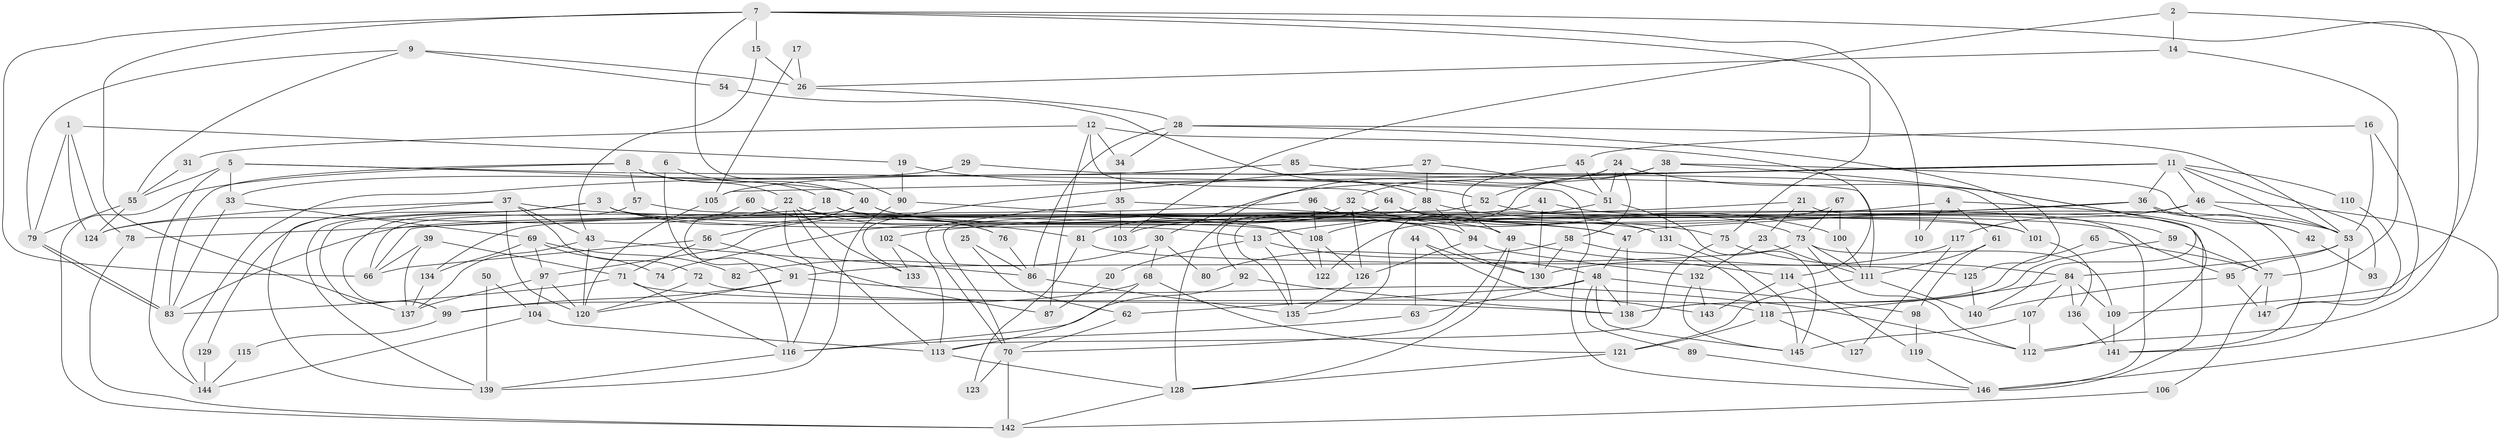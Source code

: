 // Generated by graph-tools (version 1.1) at 2025/11/02/27/25 16:11:24]
// undirected, 147 vertices, 294 edges
graph export_dot {
graph [start="1"]
  node [color=gray90,style=filled];
  1;
  2;
  3;
  4;
  5;
  6;
  7;
  8;
  9;
  10;
  11;
  12;
  13;
  14;
  15;
  16;
  17;
  18;
  19;
  20;
  21;
  22;
  23;
  24;
  25;
  26;
  27;
  28;
  29;
  30;
  31;
  32;
  33;
  34;
  35;
  36;
  37;
  38;
  39;
  40;
  41;
  42;
  43;
  44;
  45;
  46;
  47;
  48;
  49;
  50;
  51;
  52;
  53;
  54;
  55;
  56;
  57;
  58;
  59;
  60;
  61;
  62;
  63;
  64;
  65;
  66;
  67;
  68;
  69;
  70;
  71;
  72;
  73;
  74;
  75;
  76;
  77;
  78;
  79;
  80;
  81;
  82;
  83;
  84;
  85;
  86;
  87;
  88;
  89;
  90;
  91;
  92;
  93;
  94;
  95;
  96;
  97;
  98;
  99;
  100;
  101;
  102;
  103;
  104;
  105;
  106;
  107;
  108;
  109;
  110;
  111;
  112;
  113;
  114;
  115;
  116;
  117;
  118;
  119;
  120;
  121;
  122;
  123;
  124;
  125;
  126;
  127;
  128;
  129;
  130;
  131;
  132;
  133;
  134;
  135;
  136;
  137;
  138;
  139;
  140;
  141;
  142;
  143;
  144;
  145;
  146;
  147;
  1 -- 124;
  1 -- 19;
  1 -- 78;
  1 -- 79;
  2 -- 109;
  2 -- 14;
  2 -- 103;
  3 -- 101;
  3 -- 139;
  3 -- 13;
  3 -- 76;
  3 -- 99;
  3 -- 129;
  4 -- 77;
  4 -- 13;
  4 -- 10;
  4 -- 61;
  5 -- 144;
  5 -- 40;
  5 -- 33;
  5 -- 55;
  5 -- 146;
  6 -- 116;
  6 -- 18;
  7 -- 112;
  7 -- 15;
  7 -- 10;
  7 -- 66;
  7 -- 75;
  7 -- 90;
  7 -- 137;
  8 -- 57;
  8 -- 142;
  8 -- 22;
  8 -- 40;
  8 -- 83;
  9 -- 55;
  9 -- 79;
  9 -- 26;
  9 -- 54;
  11 -- 36;
  11 -- 46;
  11 -- 30;
  11 -- 53;
  11 -- 93;
  11 -- 105;
  11 -- 110;
  11 -- 144;
  12 -- 34;
  12 -- 64;
  12 -- 31;
  12 -- 87;
  12 -- 114;
  13 -- 48;
  13 -- 20;
  13 -- 135;
  14 -- 77;
  14 -- 26;
  15 -- 26;
  15 -- 43;
  16 -- 45;
  16 -- 53;
  16 -- 147;
  17 -- 26;
  17 -- 105;
  18 -- 108;
  18 -- 130;
  18 -- 78;
  19 -- 52;
  19 -- 90;
  20 -- 87;
  21 -- 146;
  21 -- 23;
  21 -- 102;
  22 -- 133;
  22 -- 81;
  22 -- 95;
  22 -- 113;
  22 -- 116;
  22 -- 124;
  23 -- 111;
  23 -- 132;
  24 -- 112;
  24 -- 128;
  24 -- 32;
  24 -- 51;
  24 -- 58;
  25 -- 62;
  25 -- 86;
  26 -- 28;
  27 -- 88;
  27 -- 51;
  27 -- 133;
  28 -- 125;
  28 -- 53;
  28 -- 34;
  28 -- 86;
  29 -- 111;
  29 -- 33;
  30 -- 68;
  30 -- 80;
  30 -- 82;
  31 -- 55;
  32 -- 75;
  32 -- 81;
  32 -- 126;
  33 -- 83;
  33 -- 69;
  34 -- 35;
  35 -- 47;
  35 -- 70;
  35 -- 103;
  36 -- 47;
  36 -- 66;
  36 -- 42;
  36 -- 141;
  37 -- 124;
  37 -- 120;
  37 -- 43;
  37 -- 47;
  37 -- 72;
  37 -- 139;
  38 -- 140;
  38 -- 52;
  38 -- 42;
  38 -- 131;
  38 -- 135;
  39 -- 66;
  39 -- 137;
  39 -- 71;
  40 -- 56;
  40 -- 49;
  40 -- 66;
  40 -- 94;
  41 -- 83;
  41 -- 130;
  41 -- 59;
  42 -- 93;
  43 -- 86;
  43 -- 120;
  43 -- 137;
  44 -- 63;
  44 -- 143;
  44 -- 130;
  45 -- 51;
  45 -- 49;
  46 -- 122;
  46 -- 53;
  46 -- 117;
  46 -- 146;
  47 -- 138;
  47 -- 48;
  48 -- 138;
  48 -- 62;
  48 -- 63;
  48 -- 89;
  48 -- 98;
  48 -- 145;
  49 -- 114;
  49 -- 70;
  49 -- 128;
  50 -- 104;
  50 -- 139;
  51 -- 108;
  51 -- 145;
  52 -- 70;
  52 -- 53;
  53 -- 84;
  53 -- 95;
  53 -- 141;
  54 -- 88;
  55 -- 79;
  55 -- 124;
  56 -- 66;
  56 -- 71;
  56 -- 87;
  57 -- 99;
  57 -- 131;
  58 -- 118;
  58 -- 80;
  58 -- 130;
  59 -- 138;
  59 -- 77;
  60 -- 76;
  60 -- 91;
  61 -- 111;
  61 -- 98;
  62 -- 70;
  63 -- 116;
  64 -- 146;
  64 -- 97;
  64 -- 73;
  64 -- 74;
  64 -- 92;
  64 -- 101;
  65 -- 77;
  65 -- 138;
  67 -- 73;
  67 -- 103;
  67 -- 100;
  68 -- 113;
  68 -- 121;
  68 -- 99;
  69 -- 97;
  69 -- 74;
  69 -- 82;
  69 -- 134;
  70 -- 142;
  70 -- 123;
  71 -- 83;
  71 -- 116;
  71 -- 118;
  72 -- 120;
  72 -- 138;
  73 -- 109;
  73 -- 91;
  73 -- 111;
  73 -- 112;
  75 -- 113;
  75 -- 84;
  76 -- 86;
  77 -- 147;
  77 -- 106;
  78 -- 142;
  79 -- 83;
  79 -- 83;
  81 -- 123;
  81 -- 125;
  84 -- 107;
  84 -- 109;
  84 -- 118;
  84 -- 136;
  85 -- 101;
  85 -- 105;
  86 -- 135;
  88 -- 135;
  88 -- 94;
  88 -- 100;
  89 -- 146;
  90 -- 139;
  90 -- 122;
  91 -- 99;
  91 -- 112;
  91 -- 120;
  92 -- 116;
  92 -- 138;
  94 -- 126;
  94 -- 132;
  95 -- 140;
  95 -- 147;
  96 -- 131;
  96 -- 134;
  96 -- 108;
  97 -- 120;
  97 -- 137;
  97 -- 104;
  98 -- 119;
  99 -- 115;
  100 -- 111;
  101 -- 136;
  102 -- 113;
  102 -- 133;
  104 -- 113;
  104 -- 144;
  105 -- 120;
  106 -- 142;
  107 -- 145;
  107 -- 112;
  108 -- 126;
  108 -- 122;
  109 -- 141;
  110 -- 147;
  111 -- 121;
  111 -- 140;
  113 -- 128;
  114 -- 119;
  114 -- 143;
  115 -- 144;
  116 -- 139;
  117 -- 130;
  117 -- 127;
  118 -- 121;
  118 -- 127;
  119 -- 146;
  121 -- 128;
  125 -- 140;
  126 -- 135;
  128 -- 142;
  129 -- 144;
  131 -- 145;
  132 -- 145;
  132 -- 143;
  134 -- 137;
  136 -- 141;
}
